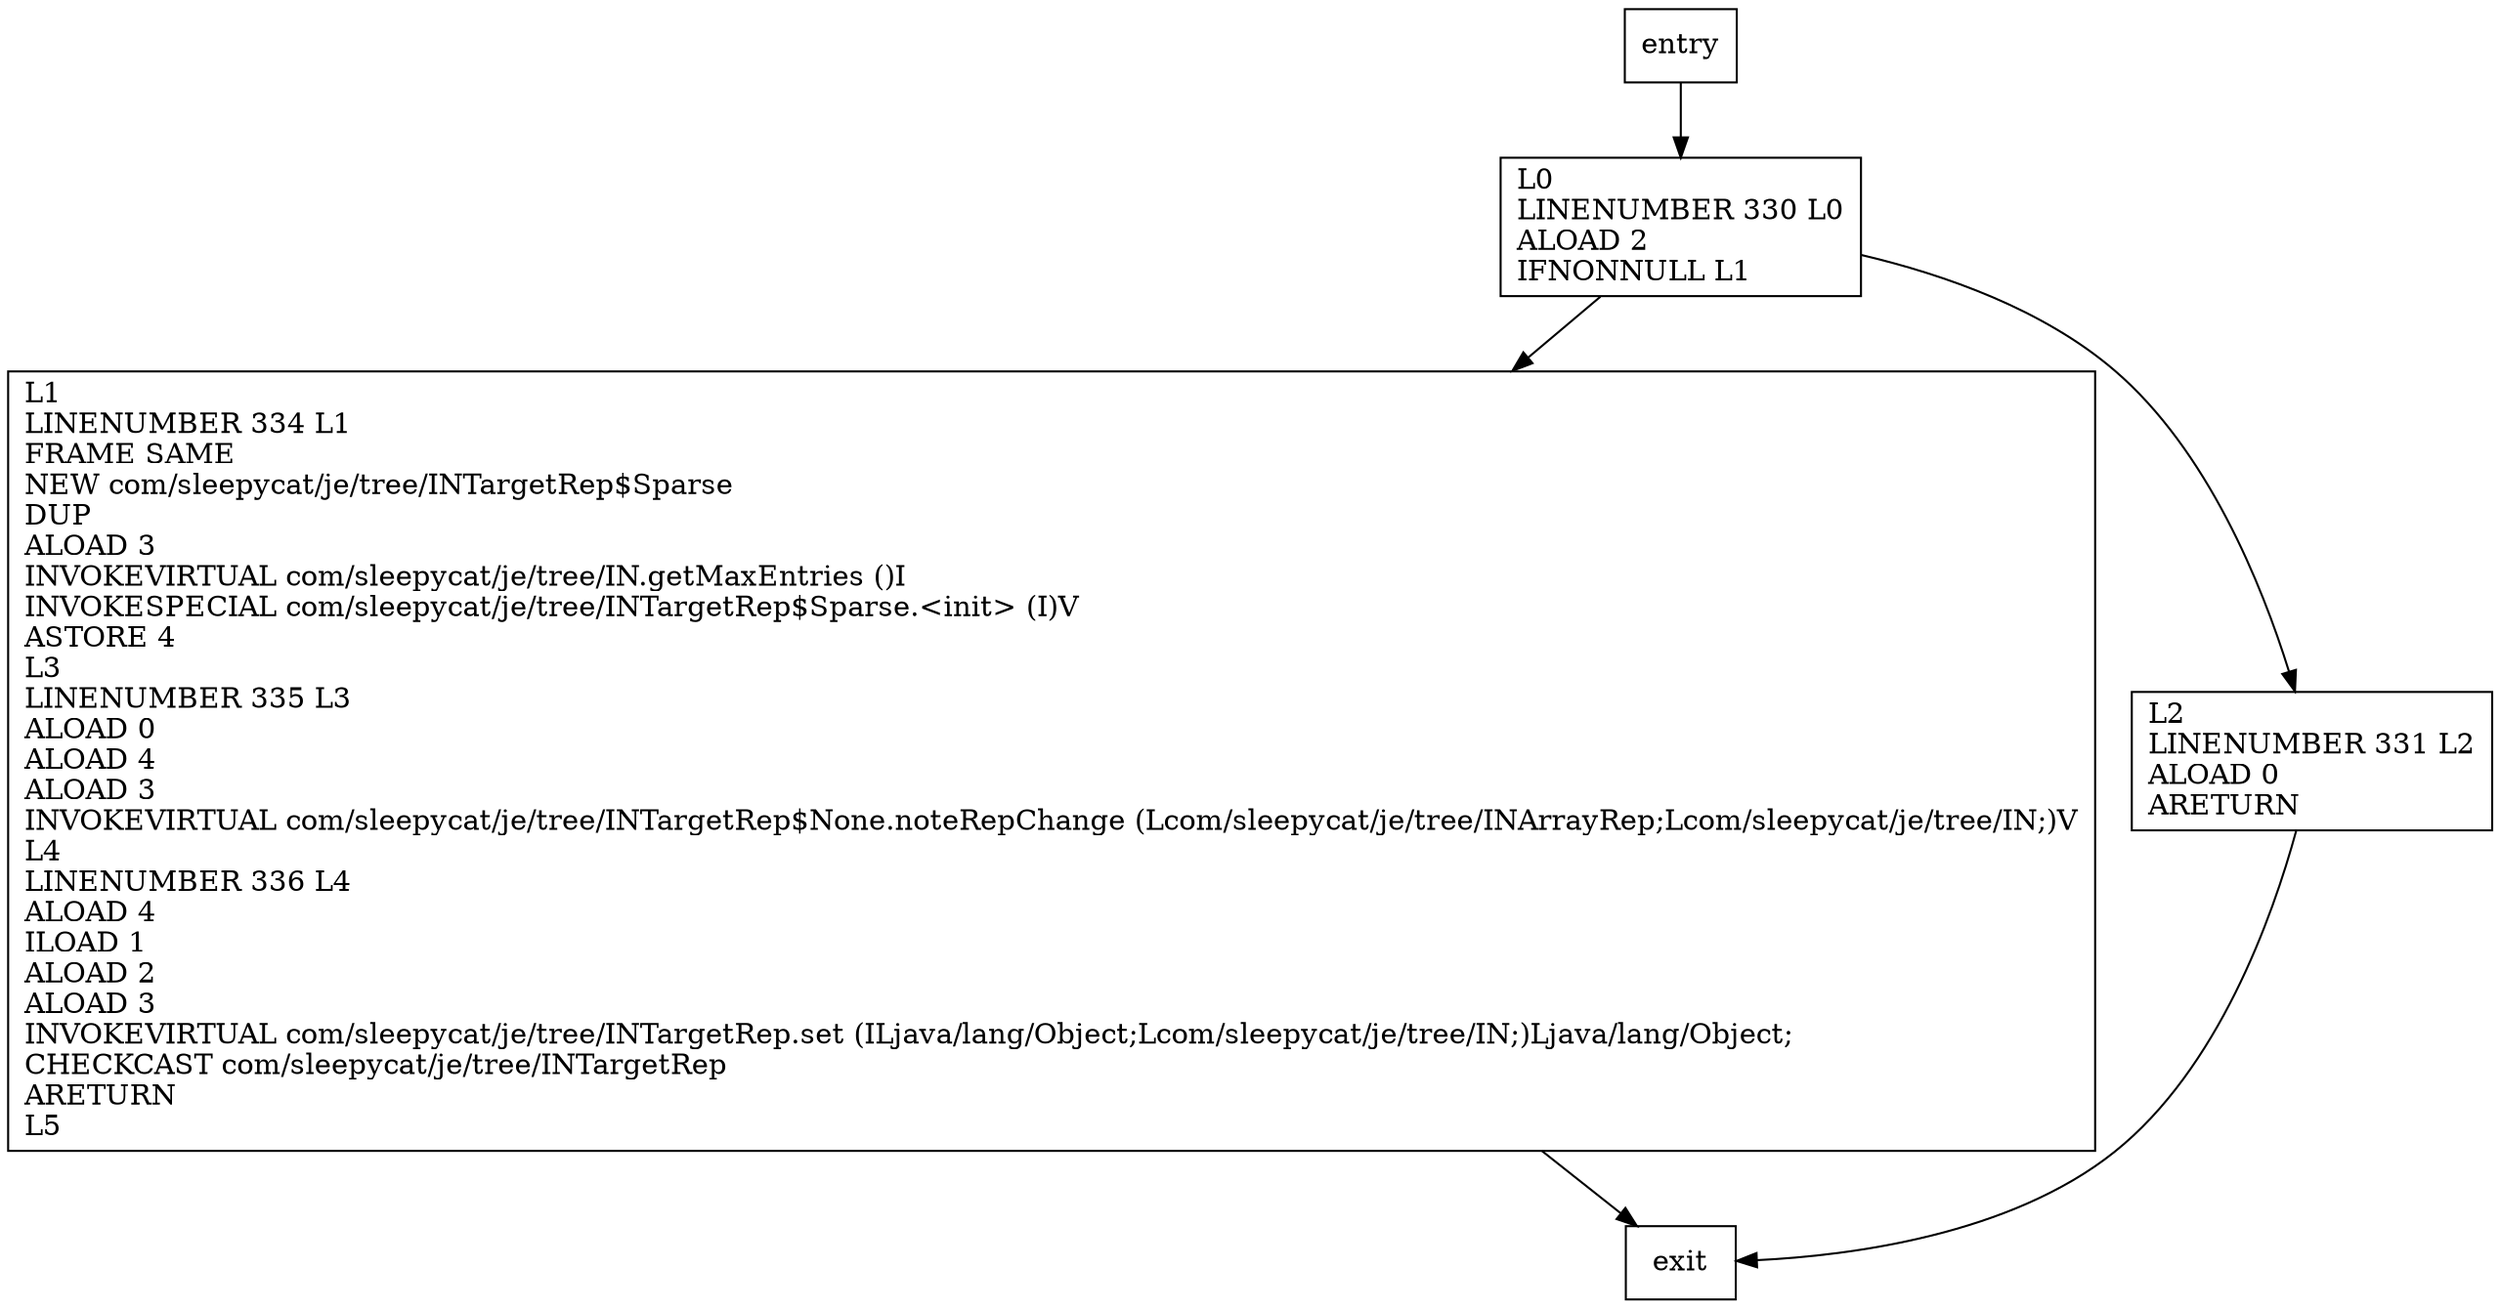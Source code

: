 digraph set {
node [shape=record];
1648716946 [label="L0\lLINENUMBER 330 L0\lALOAD 2\lIFNONNULL L1\l"];
1763578703 [label="L1\lLINENUMBER 334 L1\lFRAME SAME\lNEW com/sleepycat/je/tree/INTargetRep$Sparse\lDUP\lALOAD 3\lINVOKEVIRTUAL com/sleepycat/je/tree/IN.getMaxEntries ()I\lINVOKESPECIAL com/sleepycat/je/tree/INTargetRep$Sparse.\<init\> (I)V\lASTORE 4\lL3\lLINENUMBER 335 L3\lALOAD 0\lALOAD 4\lALOAD 3\lINVOKEVIRTUAL com/sleepycat/je/tree/INTargetRep$None.noteRepChange (Lcom/sleepycat/je/tree/INArrayRep;Lcom/sleepycat/je/tree/IN;)V\lL4\lLINENUMBER 336 L4\lALOAD 4\lILOAD 1\lALOAD 2\lALOAD 3\lINVOKEVIRTUAL com/sleepycat/je/tree/INTargetRep.set (ILjava/lang/Object;Lcom/sleepycat/je/tree/IN;)Ljava/lang/Object;\lCHECKCAST com/sleepycat/je/tree/INTargetRep\lARETURN\lL5\l"];
147439188 [label="L2\lLINENUMBER 331 L2\lALOAD 0\lARETURN\l"];
entry;
exit;
entry -> 1648716946
1648716946 -> 1763578703
1648716946 -> 147439188
1763578703 -> exit
147439188 -> exit
}
